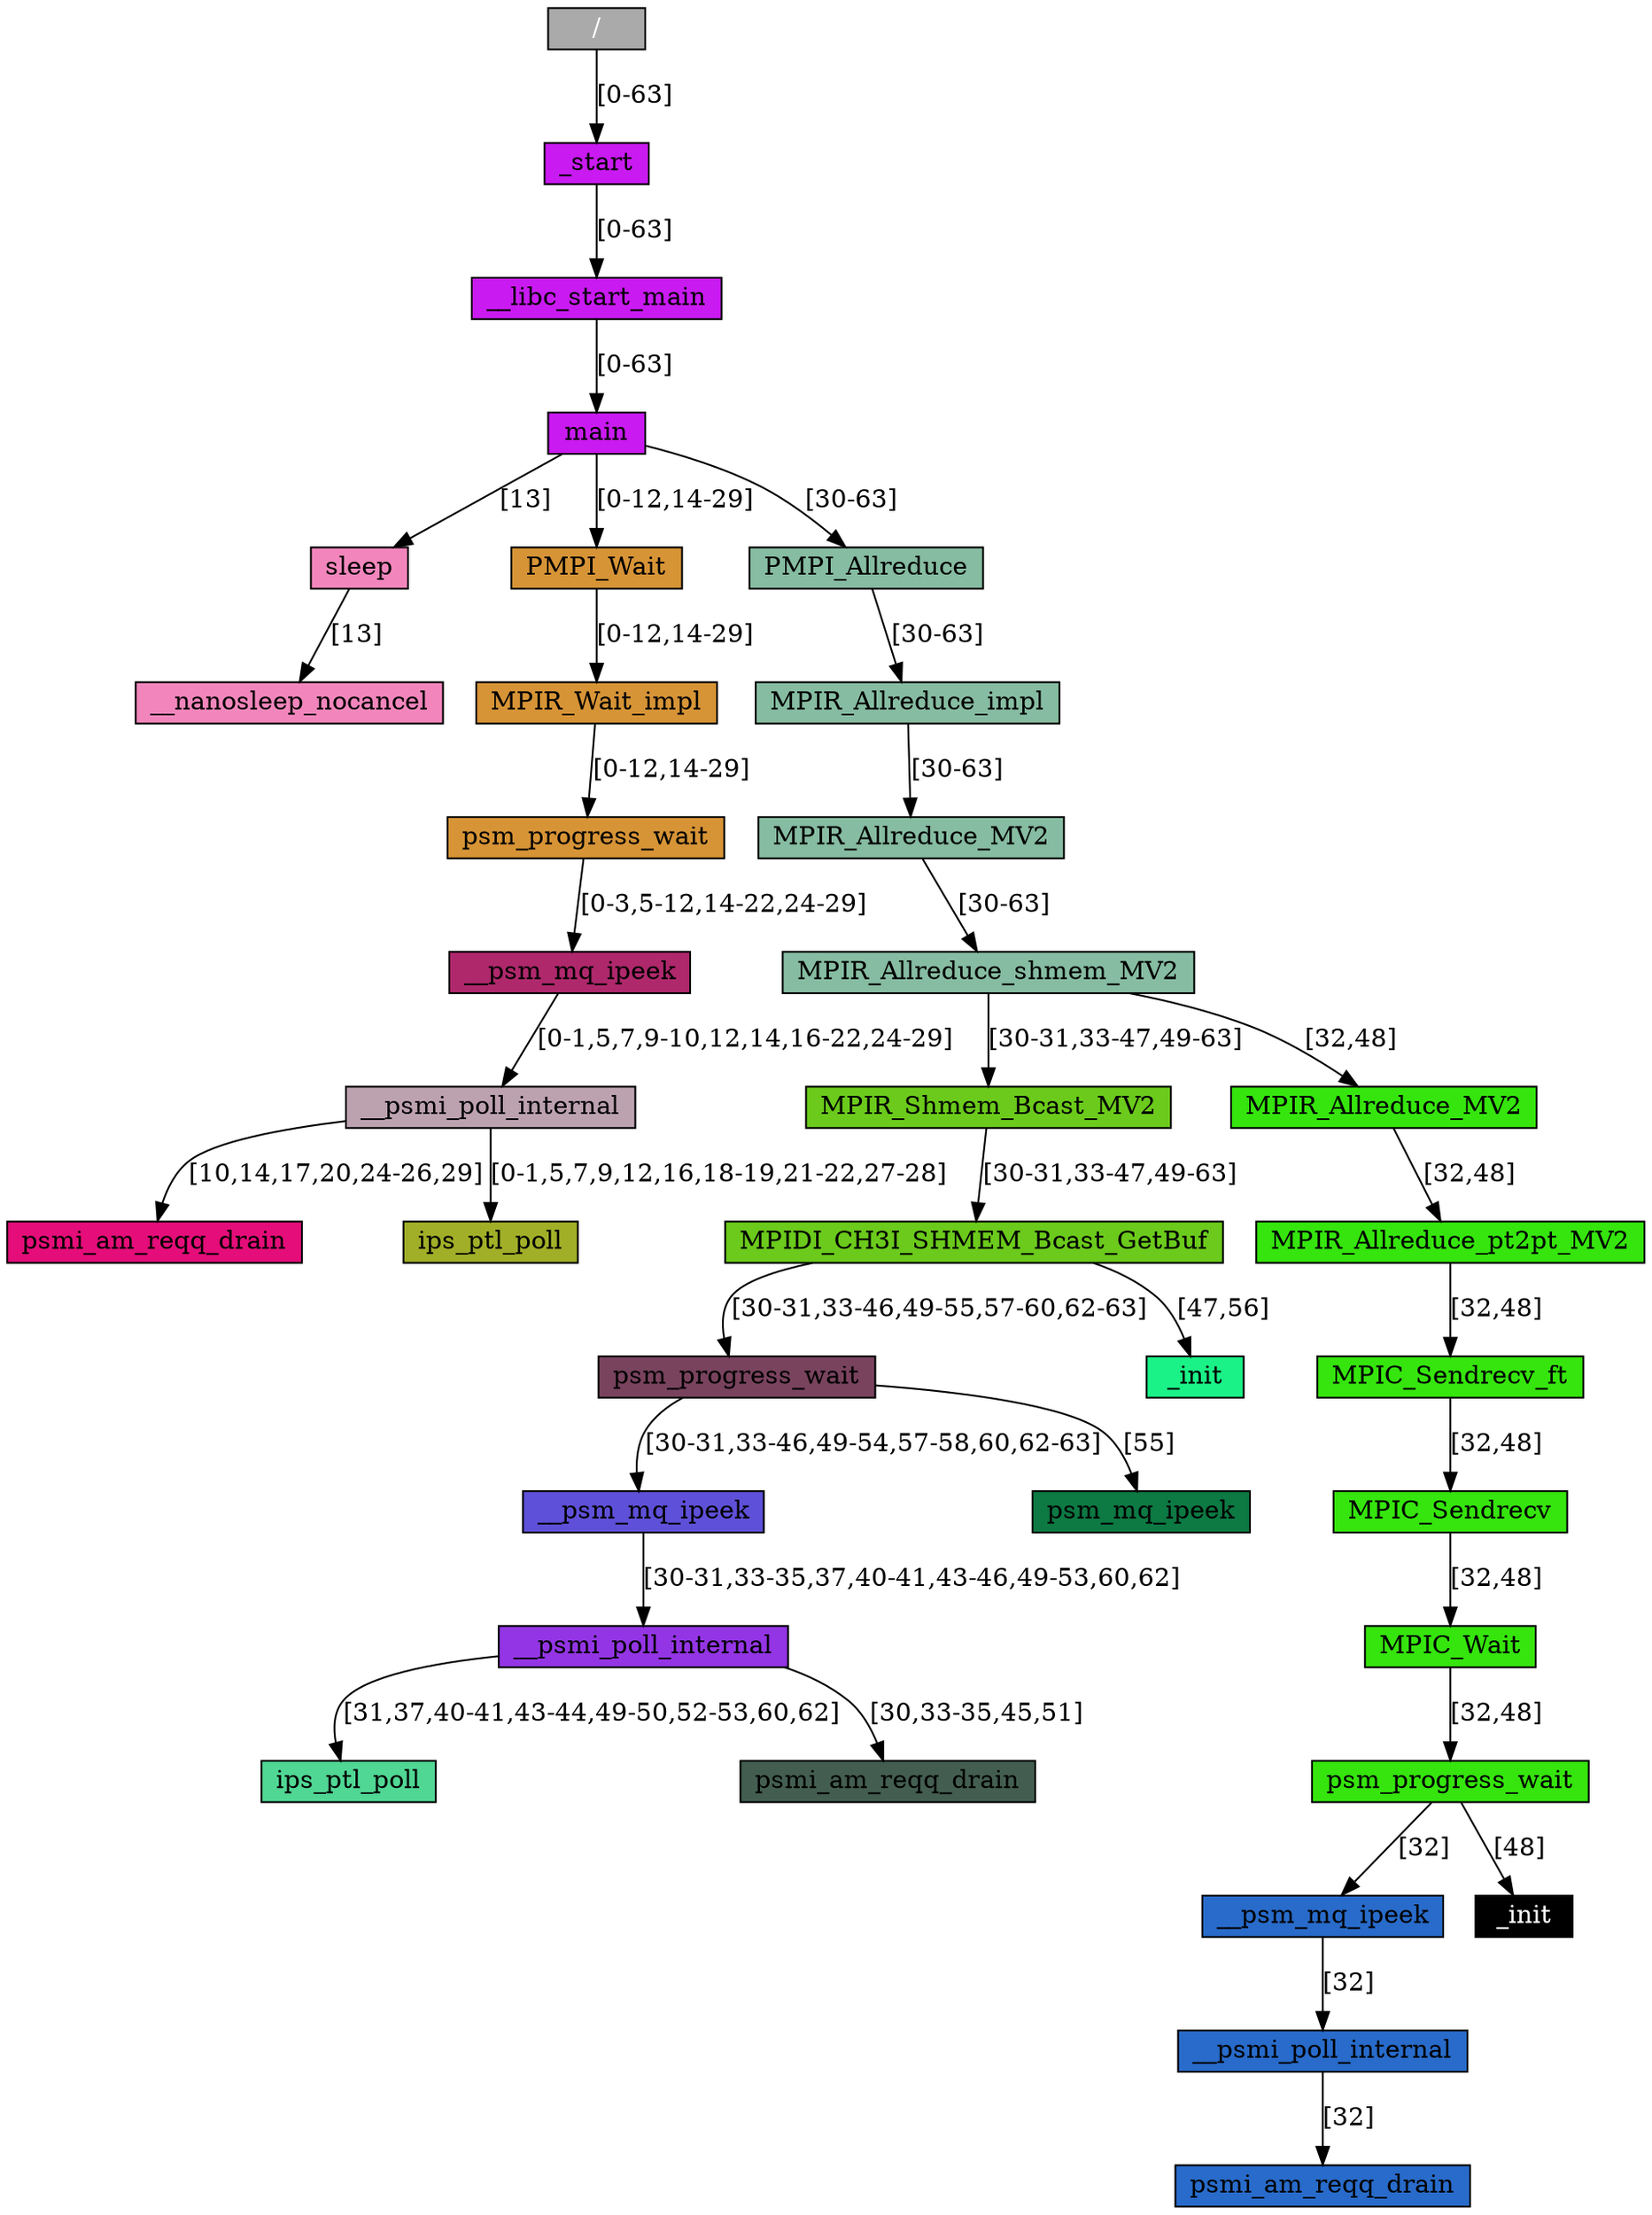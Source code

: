 digraph G {
	node [shape=record,style=filled,labeljust=c,height=0.2];
	0 [pos="0,0", label="/", fillcolor="#AAAAAA",fontcolor="#FFFFFF"];
	-2075717526 [pos="0,0", label="sleep", fillcolor="#f286bc",fontcolor="#000000"];
	-1875325340 [pos="0,0", label="psmi_am_reqq_drain", fillcolor="#e50d79",fontcolor="#000000"];
	-1504162127 [pos="0,0", label="PMPI_Wait", fillcolor="#d79436",fontcolor="#000000"];
	-1277098623 [pos="0,0", label="__nanosleep_nocancel", fillcolor="#f286bc",fontcolor="#000000"];
	-1135194732 [pos="0,0", label="__libc_start_main", fillcolor="#ca1af2",fontcolor="#000000"];
	-1127819515 [pos="0,0", label="__psmi_poll_internal", fillcolor="#bca1af",fontcolor="#000000"];
	-915637368 [pos="0,0", label="__psm_mq_ipeek", fillcolor="#af286c",fontcolor="#000000"];
	-227279542 [pos="0,0", label="psm_progress_wait", fillcolor="#d79436",fontcolor="#000000"];
	49501891 [pos="0,0", label="_start", fillcolor="#ca1af2",fontcolor="#000000"];
	52696333 [pos="0,0", label="main", fillcolor="#ca1af2",fontcolor="#000000"];
	1110215406 [pos="0,0", label="ips_ptl_poll", fillcolor="#a1af28",fontcolor="#000000"];
	1381327720 [pos="0,0", label="MPIR_Wait_impl", fillcolor="#d79436",fontcolor="#000000"];
	-2130408423 [pos="0,0", label="__psmi_poll_internal", fillcolor="#9435e5",fontcolor="#000000"];
	-2003305621 [pos="0,0", label="PMPI_Allreduce", fillcolor="#86bca1",fontcolor="#000000"];
	-1762354082 [pos="0,0", label="psm_progress_wait", fillcolor="#79435e",fontcolor="#000000"];
	-1422894722 [pos="0,0", label="MPIR_Allreduce_MV2", fillcolor="#86bca1",fontcolor="#000000"];
	-1059229868 [pos="0,0", label="MPIDI_CH3I_SHMEM_Bcast_GetBuf", fillcolor="#6bca1b",fontcolor="#000000"];
	-142848000 [pos="0,0", label="MPIR_Allreduce_impl", fillcolor="#86bca1",fontcolor="#000000"];
	27923612 [pos="0,0", label="__psm_mq_ipeek", fillcolor="#5e50d8",fontcolor="#000000"];
	463890646 [pos="0,0", label="MPIR_Shmem_Bcast_MV2", fillcolor="#6bca1b",fontcolor="#000000"];
	646808578 [pos="0,0", label="ips_ptl_poll", fillcolor="#50d794",fontcolor="#000000"];
	1643047288 [pos="0,0", label="psmi_am_reqq_drain", fillcolor="#435e51",fontcolor="#000000"];
	1783202973 [pos="0,0", label="MPIR_Allreduce_shmem_MV2", fillcolor="#86bca1",fontcolor="#000000"];
	-1629681726 [pos="0,0", label="psm_progress_wait", fillcolor="#35e50d",fontcolor="#000000"];
	-1550990676 [pos="0,0", label="MPIR_Allreduce_pt2pt_MV2", fillcolor="#35e50d",fontcolor="#000000"];
	-1071079831 [pos="0,0", label="MPIC_Sendrecv_ft", fillcolor="#35e50d",fontcolor="#000000"];
	-993613433 [pos="0,0", label="MPIC_Sendrecv", fillcolor="#35e50d",fontcolor="#000000"];
	-863216912 [pos="0,0", label="MPIC_Wait", fillcolor="#35e50d",fontcolor="#000000"];
	-748414053 [pos="0,0", label="MPIR_Allreduce_MV2", fillcolor="#35e50d",fontcolor="#000000"];
	-525639168 [pos="0,0", label="__psm_mq_ipeek", fillcolor="#286bca",fontcolor="#000000"];
	-277453443 [pos="0,0", label="__psmi_poll_internal", fillcolor="#286bca",fontcolor="#000000"];
	752009436 [pos="0,0", label="psmi_am_reqq_drain", fillcolor="#286bca",fontcolor="#000000"];
	951311643 [pos="0,0", label="_init", fillcolor="#1af287",fontcolor="#000000"];
	-1932424228 [pos="0,0", label="psm_mq_ipeek", fillcolor="#0d7943",fontcolor="#000000"];
	1514409517 [pos="0,0", label="_init", fillcolor="#000000",fontcolor="#FFFFFF"];
	52696333 -> -2075717526 [label="[13]"]
	-1127819515 -> -1875325340 [label="[10,14,17,20,24-26,29]"]
	52696333 -> -1504162127 [label="[0-12,14-29]"]
	-2075717526 -> -1277098623 [label="[13]"]
	49501891 -> -1135194732 [label="[0-63]"]
	-915637368 -> -1127819515 [label="[0-1,5,7,9-10,12,14,16-22,24-29]"]
	-227279542 -> -915637368 [label="[0-3,5-12,14-22,24-29]"]
	1381327720 -> -227279542 [label="[0-12,14-29]"]
	0 -> 49501891 [label="[0-63]"]
	-1135194732 -> 52696333 [label="[0-63]"]
	-1127819515 -> 1110215406 [label="[0-1,5,7,9,12,16,18-19,21-22,27-28]"]
	-1504162127 -> 1381327720 [label="[0-12,14-29]"]
	27923612 -> -2130408423 [label="[30-31,33-35,37,40-41,43-46,49-53,60,62]"]
	52696333 -> -2003305621 [label="[30-63]"]
	-1059229868 -> -1762354082 [label="[30-31,33-46,49-55,57-60,62-63]"]
	-142848000 -> -1422894722 [label="[30-63]"]
	463890646 -> -1059229868 [label="[30-31,33-47,49-63]"]
	-2003305621 -> -142848000 [label="[30-63]"]
	-1762354082 -> 27923612 [label="[30-31,33-46,49-54,57-58,60,62-63]"]
	1783202973 -> 463890646 [label="[30-31,33-47,49-63]"]
	-2130408423 -> 646808578 [label="[31,37,40-41,43-44,49-50,52-53,60,62]"]
	-2130408423 -> 1643047288 [label="[30,33-35,45,51]"]
	-1422894722 -> 1783202973 [label="[30-63]"]
	-863216912 -> -1629681726 [label="[32,48]"]
	-748414053 -> -1550990676 [label="[32,48]"]
	-1550990676 -> -1071079831 [label="[32,48]"]
	-1071079831 -> -993613433 [label="[32,48]"]
	-993613433 -> -863216912 [label="[32,48]"]
	1783202973 -> -748414053 [label="[32,48]"]
	-1629681726 -> -525639168 [label="[32]"]
	-525639168 -> -277453443 [label="[32]"]
	-277453443 -> 752009436 [label="[32]"]
	-1059229868 -> 951311643 [label="[47,56]"]
	-1762354082 -> -1932424228 [label="[55]"]
	-1629681726 -> 1514409517 [label="[48]"]
}
